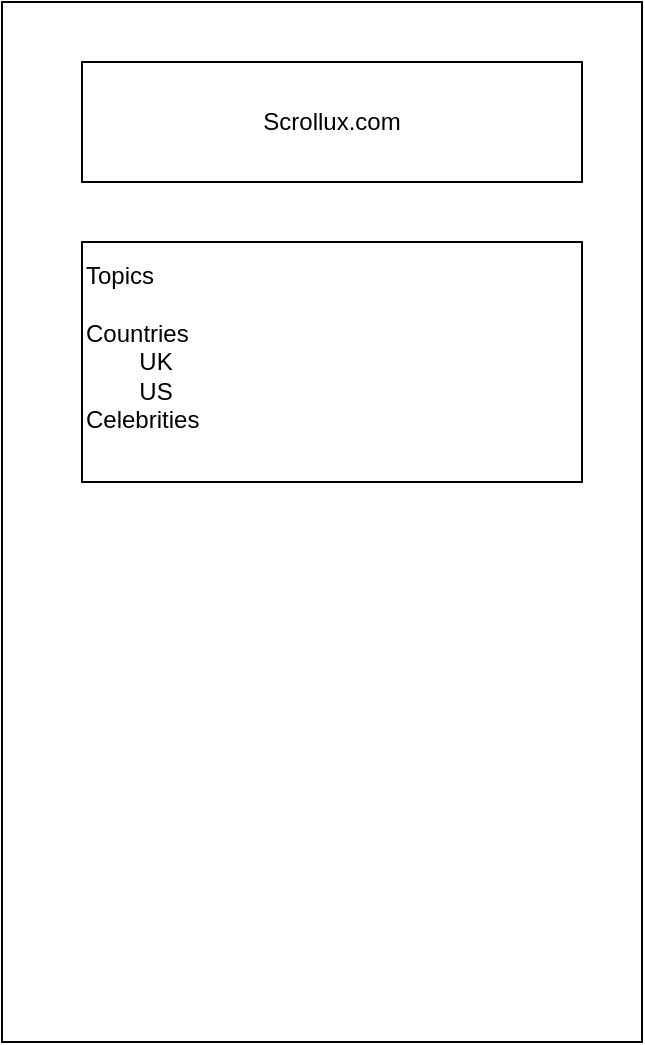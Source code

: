 <mxfile version="21.7.5" type="github" pages="2">
  <diagram name="WireFrame" id="bccmhKBkTmMlHxBpdR8L">
    <mxGraphModel dx="1354" dy="846" grid="1" gridSize="10" guides="1" tooltips="1" connect="1" arrows="1" fold="1" page="1" pageScale="1" pageWidth="827" pageHeight="1169" math="0" shadow="0">
      <root>
        <mxCell id="0" />
        <mxCell id="1" parent="0" />
        <mxCell id="KSA0EGbciSJVWhRLIgAe-1" value="" style="rounded=0;whiteSpace=wrap;html=1;" parent="1" vertex="1">
          <mxGeometry x="120" y="80" width="320" height="520" as="geometry" />
        </mxCell>
        <mxCell id="KSA0EGbciSJVWhRLIgAe-2" value="Scrollux.com" style="rounded=0;whiteSpace=wrap;html=1;" parent="1" vertex="1">
          <mxGeometry x="160" y="110" width="250" height="60" as="geometry" />
        </mxCell>
        <mxCell id="KSA0EGbciSJVWhRLIgAe-3" value="Topics&lt;br&gt;&lt;br&gt;Countries&lt;br&gt;&lt;span style=&quot;white-space: pre;&quot;&gt;&#x9;&lt;/span&gt;UK&lt;br&gt;&lt;span style=&quot;white-space: pre;&quot;&gt;&#x9;&lt;/span&gt;US&lt;br&gt;Celebrities&lt;br&gt;&amp;nbsp;" style="rounded=0;whiteSpace=wrap;html=1;align=left;" parent="1" vertex="1">
          <mxGeometry x="160" y="200" width="250" height="120" as="geometry" />
        </mxCell>
      </root>
    </mxGraphModel>
  </diagram>
  <diagram id="vEV-CxLAt1H4hA8riLsG" name="Page-2">
    <mxGraphModel dx="1354" dy="2015" grid="1" gridSize="10" guides="1" tooltips="1" connect="1" arrows="1" fold="1" page="1" pageScale="1" pageWidth="827" pageHeight="1169" math="0" shadow="0">
      <root>
        <mxCell id="0" />
        <mxCell id="1" parent="0" />
        <mxCell id="_ubIKIezaybCp__zyRNX-1" value="Game" style="rounded=0;whiteSpace=wrap;html=1;" vertex="1" parent="1">
          <mxGeometry x="410" y="400" width="120" height="60" as="geometry" />
        </mxCell>
        <mxCell id="_ubIKIezaybCp__zyRNX-2" value="Menu" style="rounded=0;whiteSpace=wrap;html=1;" vertex="1" parent="1">
          <mxGeometry x="570" y="400" width="120" height="60" as="geometry" />
        </mxCell>
        <mxCell id="_ubIKIezaybCp__zyRNX-3" value="NewLevelSelect" style="rounded=0;whiteSpace=wrap;html=1;" vertex="1" parent="1">
          <mxGeometry x="740" y="400" width="120" height="60" as="geometry" />
        </mxCell>
        <mxCell id="_ubIKIezaybCp__zyRNX-6" style="edgeStyle=orthogonalEdgeStyle;rounded=0;orthogonalLoop=1;jettySize=auto;html=1;exitX=0.5;exitY=1;exitDx=0;exitDy=0;entryX=0.5;entryY=0;entryDx=0;entryDy=0;" edge="1" parent="1" source="_ubIKIezaybCp__zyRNX-4" target="_ubIKIezaybCp__zyRNX-5">
          <mxGeometry relative="1" as="geometry" />
        </mxCell>
        <mxCell id="_ubIKIezaybCp__zyRNX-11" style="edgeStyle=none;rounded=0;orthogonalLoop=1;jettySize=auto;html=1;exitX=1;exitY=0.5;exitDx=0;exitDy=0;entryX=0;entryY=0.5;entryDx=0;entryDy=0;" edge="1" parent="1" source="_ubIKIezaybCp__zyRNX-4" target="_ubIKIezaybCp__zyRNX-9">
          <mxGeometry relative="1" as="geometry" />
        </mxCell>
        <mxCell id="_ubIKIezaybCp__zyRNX-4" value="ScrolluxApp" style="rounded=0;whiteSpace=wrap;html=1;" vertex="1" parent="1">
          <mxGeometry x="560" y="100" width="160" height="100" as="geometry" />
        </mxCell>
        <mxCell id="_ubIKIezaybCp__zyRNX-5" value="Scrollux&lt;br&gt;ClientComponent" style="rounded=0;whiteSpace=wrap;html=1;" vertex="1" parent="1">
          <mxGeometry x="560" y="240" width="160" height="90" as="geometry" />
        </mxCell>
        <mxCell id="_ubIKIezaybCp__zyRNX-8" style="edgeStyle=orthogonalEdgeStyle;rounded=0;orthogonalLoop=1;jettySize=auto;html=1;exitX=0.5;exitY=1;exitDx=0;exitDy=0;entryX=0.5;entryY=0;entryDx=0;entryDy=0;" edge="1" parent="1" source="_ubIKIezaybCp__zyRNX-7" target="_ubIKIezaybCp__zyRNX-4">
          <mxGeometry relative="1" as="geometry">
            <mxPoint x="620" y="70" as="targetPoint" />
          </mxGeometry>
        </mxCell>
        <mxCell id="_ubIKIezaybCp__zyRNX-7" value="Layout" style="rounded=0;whiteSpace=wrap;html=1;" vertex="1" parent="1">
          <mxGeometry x="560" y="-20" width="160" height="80" as="geometry" />
        </mxCell>
        <mxCell id="_ubIKIezaybCp__zyRNX-9" value="&lt;ul&gt;&lt;li&gt;LevelList&lt;/li&gt;&lt;li&gt;Update Server&lt;/li&gt;&lt;/ul&gt;" style="rounded=0;whiteSpace=wrap;html=1;align=left;" vertex="1" parent="1">
          <mxGeometry x="820" y="100" width="200" height="100" as="geometry" />
        </mxCell>
        <mxCell id="_ubIKIezaybCp__zyRNX-10" value="Client" style="rounded=0;whiteSpace=wrap;html=1;" vertex="1" parent="1">
          <mxGeometry x="560" y="240" width="120" height="30" as="geometry" />
        </mxCell>
      </root>
    </mxGraphModel>
  </diagram>
</mxfile>
